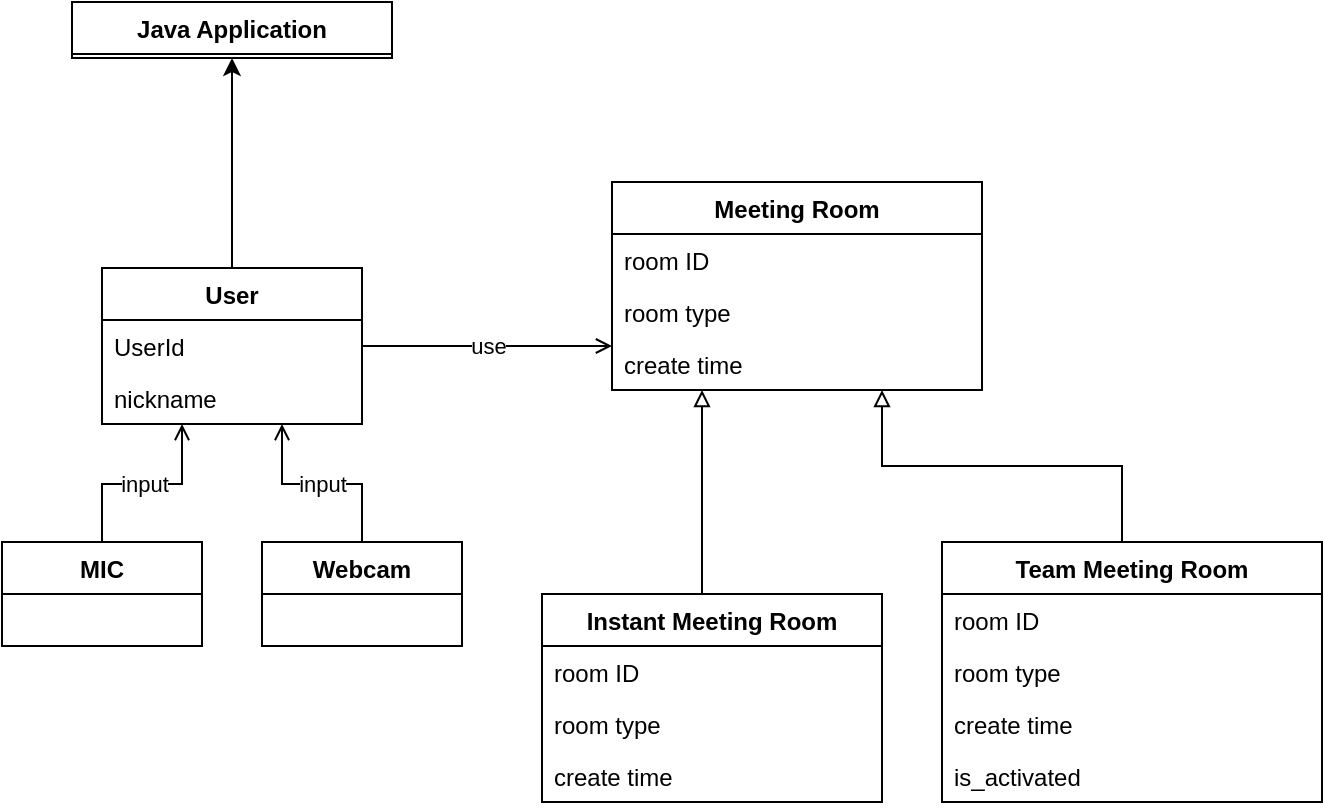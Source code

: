 <mxfile version="14.7.6" type="github">
  <diagram id="qNtHvHr-Q_ltwnV1EGBj" name="Page-1">
    <mxGraphModel dx="912" dy="695" grid="1" gridSize="10" guides="1" tooltips="1" connect="1" arrows="1" fold="1" page="1" pageScale="1" pageWidth="827" pageHeight="1169" math="0" shadow="0">
      <root>
        <mxCell id="0" />
        <mxCell id="1" parent="0" />
        <mxCell id="AVx37dbrthC-fl5LdiXb-28" value="Meeting Room" style="swimlane;fontStyle=1;align=center;verticalAlign=top;childLayout=stackLayout;horizontal=1;startSize=26;horizontalStack=0;resizeParent=1;resizeParentMax=0;resizeLast=0;collapsible=1;marginBottom=0;" vertex="1" parent="1">
          <mxGeometry x="1105" y="120" width="185" height="104" as="geometry" />
        </mxCell>
        <mxCell id="AVx37dbrthC-fl5LdiXb-29" value="room ID" style="text;strokeColor=none;fillColor=none;align=left;verticalAlign=top;spacingLeft=4;spacingRight=4;overflow=hidden;rotatable=0;points=[[0,0.5],[1,0.5]];portConstraint=eastwest;" vertex="1" parent="AVx37dbrthC-fl5LdiXb-28">
          <mxGeometry y="26" width="185" height="26" as="geometry" />
        </mxCell>
        <mxCell id="AVx37dbrthC-fl5LdiXb-30" value="room type" style="text;strokeColor=none;fillColor=none;align=left;verticalAlign=top;spacingLeft=4;spacingRight=4;overflow=hidden;rotatable=0;points=[[0,0.5],[1,0.5]];portConstraint=eastwest;" vertex="1" parent="AVx37dbrthC-fl5LdiXb-28">
          <mxGeometry y="52" width="185" height="26" as="geometry" />
        </mxCell>
        <mxCell id="AVx37dbrthC-fl5LdiXb-31" value="create time" style="text;strokeColor=none;fillColor=none;align=left;verticalAlign=top;spacingLeft=4;spacingRight=4;overflow=hidden;rotatable=0;points=[[0,0.5],[1,0.5]];portConstraint=eastwest;" vertex="1" parent="AVx37dbrthC-fl5LdiXb-28">
          <mxGeometry y="78" width="185" height="26" as="geometry" />
        </mxCell>
        <mxCell id="AVx37dbrthC-fl5LdiXb-32" value="Java Application" style="swimlane;fontStyle=1;align=center;verticalAlign=top;childLayout=stackLayout;horizontal=1;startSize=26;horizontalStack=0;resizeParent=1;resizeParentMax=0;resizeLast=0;collapsible=1;marginBottom=0;" vertex="1" parent="1">
          <mxGeometry x="835" y="30" width="160" height="28" as="geometry" />
        </mxCell>
        <mxCell id="AVx37dbrthC-fl5LdiXb-33" value="use" style="edgeStyle=orthogonalEdgeStyle;rounded=0;orthogonalLoop=1;jettySize=auto;html=1;endArrow=open;endFill=0;" edge="1" parent="1" source="AVx37dbrthC-fl5LdiXb-35" target="AVx37dbrthC-fl5LdiXb-28">
          <mxGeometry relative="1" as="geometry">
            <Array as="points">
              <mxPoint x="1040" y="202" />
              <mxPoint x="1040" y="202" />
            </Array>
            <mxPoint x="640" y="242" as="targetPoint" />
          </mxGeometry>
        </mxCell>
        <mxCell id="AVx37dbrthC-fl5LdiXb-34" style="edgeStyle=orthogonalEdgeStyle;rounded=0;orthogonalLoop=1;jettySize=auto;html=1;exitX=0.5;exitY=0;exitDx=0;exitDy=0;" edge="1" parent="1" source="AVx37dbrthC-fl5LdiXb-35" target="AVx37dbrthC-fl5LdiXb-32">
          <mxGeometry relative="1" as="geometry" />
        </mxCell>
        <mxCell id="AVx37dbrthC-fl5LdiXb-35" value="User" style="swimlane;fontStyle=1;align=center;verticalAlign=top;childLayout=stackLayout;horizontal=1;startSize=26;horizontalStack=0;resizeParent=1;resizeParentMax=0;resizeLast=0;collapsible=1;marginBottom=0;" vertex="1" parent="1">
          <mxGeometry x="850" y="163" width="130" height="78" as="geometry" />
        </mxCell>
        <mxCell id="AVx37dbrthC-fl5LdiXb-36" value="UserId" style="text;strokeColor=none;fillColor=none;align=left;verticalAlign=top;spacingLeft=4;spacingRight=4;overflow=hidden;rotatable=0;points=[[0,0.5],[1,0.5]];portConstraint=eastwest;" vertex="1" parent="AVx37dbrthC-fl5LdiXb-35">
          <mxGeometry y="26" width="130" height="26" as="geometry" />
        </mxCell>
        <mxCell id="AVx37dbrthC-fl5LdiXb-37" value="nickname" style="text;strokeColor=none;fillColor=none;align=left;verticalAlign=top;spacingLeft=4;spacingRight=4;overflow=hidden;rotatable=0;points=[[0,0.5],[1,0.5]];portConstraint=eastwest;" vertex="1" parent="AVx37dbrthC-fl5LdiXb-35">
          <mxGeometry y="52" width="130" height="26" as="geometry" />
        </mxCell>
        <mxCell id="AVx37dbrthC-fl5LdiXb-38" style="edgeStyle=orthogonalEdgeStyle;rounded=0;orthogonalLoop=1;jettySize=auto;html=1;endArrow=block;endFill=0;" edge="1" parent="1" source="AVx37dbrthC-fl5LdiXb-39" target="AVx37dbrthC-fl5LdiXb-28">
          <mxGeometry relative="1" as="geometry">
            <Array as="points">
              <mxPoint x="1150" y="290" />
              <mxPoint x="1150" y="290" />
            </Array>
          </mxGeometry>
        </mxCell>
        <mxCell id="AVx37dbrthC-fl5LdiXb-39" value="Instant Meeting Room" style="swimlane;fontStyle=1;align=center;verticalAlign=top;childLayout=stackLayout;horizontal=1;startSize=26;horizontalStack=0;resizeParent=1;resizeParentMax=0;resizeLast=0;collapsible=1;marginBottom=0;" vertex="1" parent="1">
          <mxGeometry x="1070" y="326" width="170" height="104" as="geometry" />
        </mxCell>
        <mxCell id="AVx37dbrthC-fl5LdiXb-40" value="room ID" style="text;strokeColor=none;fillColor=none;align=left;verticalAlign=top;spacingLeft=4;spacingRight=4;overflow=hidden;rotatable=0;points=[[0,0.5],[1,0.5]];portConstraint=eastwest;" vertex="1" parent="AVx37dbrthC-fl5LdiXb-39">
          <mxGeometry y="26" width="170" height="26" as="geometry" />
        </mxCell>
        <mxCell id="AVx37dbrthC-fl5LdiXb-41" value="room type" style="text;strokeColor=none;fillColor=none;align=left;verticalAlign=top;spacingLeft=4;spacingRight=4;overflow=hidden;rotatable=0;points=[[0,0.5],[1,0.5]];portConstraint=eastwest;" vertex="1" parent="AVx37dbrthC-fl5LdiXb-39">
          <mxGeometry y="52" width="170" height="26" as="geometry" />
        </mxCell>
        <mxCell id="AVx37dbrthC-fl5LdiXb-42" value="create time" style="text;strokeColor=none;fillColor=none;align=left;verticalAlign=top;spacingLeft=4;spacingRight=4;overflow=hidden;rotatable=0;points=[[0,0.5],[1,0.5]];portConstraint=eastwest;" vertex="1" parent="AVx37dbrthC-fl5LdiXb-39">
          <mxGeometry y="78" width="170" height="26" as="geometry" />
        </mxCell>
        <mxCell id="AVx37dbrthC-fl5LdiXb-43" style="edgeStyle=orthogonalEdgeStyle;rounded=0;orthogonalLoop=1;jettySize=auto;html=1;endArrow=block;endFill=0;" edge="1" parent="1" source="AVx37dbrthC-fl5LdiXb-44" target="AVx37dbrthC-fl5LdiXb-28">
          <mxGeometry relative="1" as="geometry">
            <Array as="points">
              <mxPoint x="1360" y="262" />
              <mxPoint x="1240" y="262" />
            </Array>
          </mxGeometry>
        </mxCell>
        <mxCell id="AVx37dbrthC-fl5LdiXb-44" value="Team Meeting Room" style="swimlane;fontStyle=1;align=center;verticalAlign=top;childLayout=stackLayout;horizontal=1;startSize=26;horizontalStack=0;resizeParent=1;resizeParentMax=0;resizeLast=0;collapsible=1;marginBottom=0;" vertex="1" parent="1">
          <mxGeometry x="1270" y="300" width="190" height="130" as="geometry" />
        </mxCell>
        <mxCell id="AVx37dbrthC-fl5LdiXb-45" value="room ID" style="text;strokeColor=none;fillColor=none;align=left;verticalAlign=top;spacingLeft=4;spacingRight=4;overflow=hidden;rotatable=0;points=[[0,0.5],[1,0.5]];portConstraint=eastwest;" vertex="1" parent="AVx37dbrthC-fl5LdiXb-44">
          <mxGeometry y="26" width="190" height="26" as="geometry" />
        </mxCell>
        <mxCell id="AVx37dbrthC-fl5LdiXb-46" value="room type" style="text;strokeColor=none;fillColor=none;align=left;verticalAlign=top;spacingLeft=4;spacingRight=4;overflow=hidden;rotatable=0;points=[[0,0.5],[1,0.5]];portConstraint=eastwest;" vertex="1" parent="AVx37dbrthC-fl5LdiXb-44">
          <mxGeometry y="52" width="190" height="26" as="geometry" />
        </mxCell>
        <mxCell id="AVx37dbrthC-fl5LdiXb-47" value="create time" style="text;strokeColor=none;fillColor=none;align=left;verticalAlign=top;spacingLeft=4;spacingRight=4;overflow=hidden;rotatable=0;points=[[0,0.5],[1,0.5]];portConstraint=eastwest;" vertex="1" parent="AVx37dbrthC-fl5LdiXb-44">
          <mxGeometry y="78" width="190" height="26" as="geometry" />
        </mxCell>
        <mxCell id="AVx37dbrthC-fl5LdiXb-48" value="is_activated" style="text;strokeColor=none;fillColor=none;align=left;verticalAlign=top;spacingLeft=4;spacingRight=4;overflow=hidden;rotatable=0;points=[[0,0.5],[1,0.5]];portConstraint=eastwest;" vertex="1" parent="AVx37dbrthC-fl5LdiXb-44">
          <mxGeometry y="104" width="190" height="26" as="geometry" />
        </mxCell>
        <mxCell id="AVx37dbrthC-fl5LdiXb-58" value="input" style="edgeStyle=orthogonalEdgeStyle;rounded=0;orthogonalLoop=1;jettySize=auto;html=1;endArrow=open;endFill=0;" edge="1" parent="1" source="AVx37dbrthC-fl5LdiXb-50" target="AVx37dbrthC-fl5LdiXb-35">
          <mxGeometry relative="1" as="geometry">
            <Array as="points">
              <mxPoint x="850" y="271" />
              <mxPoint x="890" y="271" />
            </Array>
          </mxGeometry>
        </mxCell>
        <mxCell id="AVx37dbrthC-fl5LdiXb-50" value="MIC" style="swimlane;fontStyle=1;align=center;verticalAlign=top;childLayout=stackLayout;horizontal=1;startSize=26;horizontalStack=0;resizeParent=1;resizeParentMax=0;resizeLast=0;collapsible=1;marginBottom=0;" vertex="1" parent="1">
          <mxGeometry x="800" y="300" width="100" height="52" as="geometry" />
        </mxCell>
        <mxCell id="AVx37dbrthC-fl5LdiXb-59" value="input" style="edgeStyle=orthogonalEdgeStyle;rounded=0;orthogonalLoop=1;jettySize=auto;html=1;endArrow=open;endFill=0;" edge="1" parent="1" source="AVx37dbrthC-fl5LdiXb-56" target="AVx37dbrthC-fl5LdiXb-35">
          <mxGeometry relative="1" as="geometry">
            <Array as="points">
              <mxPoint x="980" y="271" />
              <mxPoint x="940" y="271" />
            </Array>
          </mxGeometry>
        </mxCell>
        <mxCell id="AVx37dbrthC-fl5LdiXb-56" value="Webcam" style="swimlane;fontStyle=1;align=center;verticalAlign=top;childLayout=stackLayout;horizontal=1;startSize=26;horizontalStack=0;resizeParent=1;resizeParentMax=0;resizeLast=0;collapsible=1;marginBottom=0;" vertex="1" parent="1">
          <mxGeometry x="930" y="300" width="100" height="52" as="geometry" />
        </mxCell>
      </root>
    </mxGraphModel>
  </diagram>
</mxfile>

